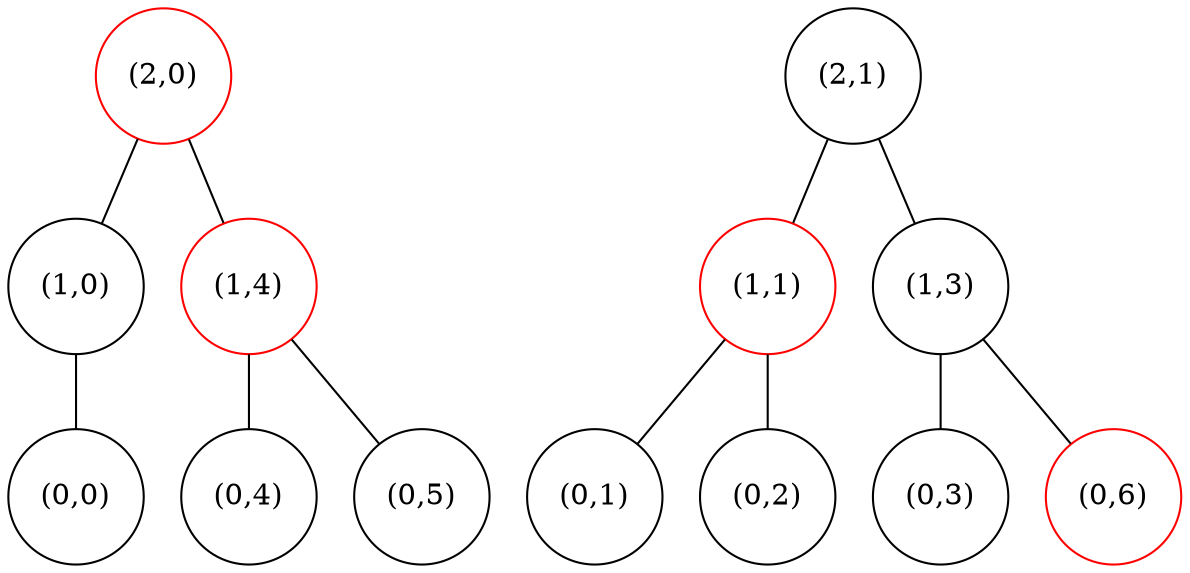 graph
{
	node [shape=circle];

	n20 -- n10;
	n20 -- n14;
	n21 -- n11;
	n21 -- n13;
	n10 -- n00;
	n11 -- n01;
	n11 -- n02;
	n13 -- n03;
	n13 -- n06;
	n14 -- n04;
	n14 -- n05;

	n00 [label="(0,0)"];
	n01 [label="(0,1)"];
	n02 [label="(0,2)"];
	n03 [label="(0,3)"];
	n04 [label="(0,4)"];
	n05 [label="(0,5)"];
	n06 [label="(0,6)", color=red];
	n10 [label="(1,0)"];
	n11 [label="(1,1)", color=red];
	n13 [label="(1,3)"];
	n14 [label="(1,4)", color=red];
	n20 [label="(2,0)", color=red];
	n21 [label="(2,1)"];
}
